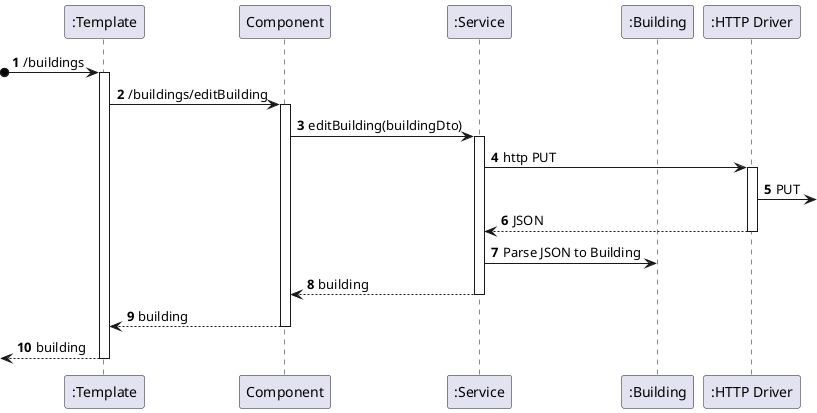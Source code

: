 @startuml

autonumber


participant ":Template" as Template
participant Component as Component
participant ":Service" as Service
participant ":Building" as Model
participant ":HTTP Driver" as HTTP

?o->Template: /buildings
activate Template

Template -> Component: /buildings/editBuilding
activate Component

Component -> Service: editBuilding(buildingDto)
activate Service

Service -> HTTP: http PUT
activate HTTP
HTTP -> : PUT
HTTP --> Service: JSON
deactivate HTTP

Service -> Model: Parse JSON to Building



Service --> Component:building 
deactivate Service

Component --> Template:building
deactivate Component

<--Template: building
deactivate Template


@enduml
